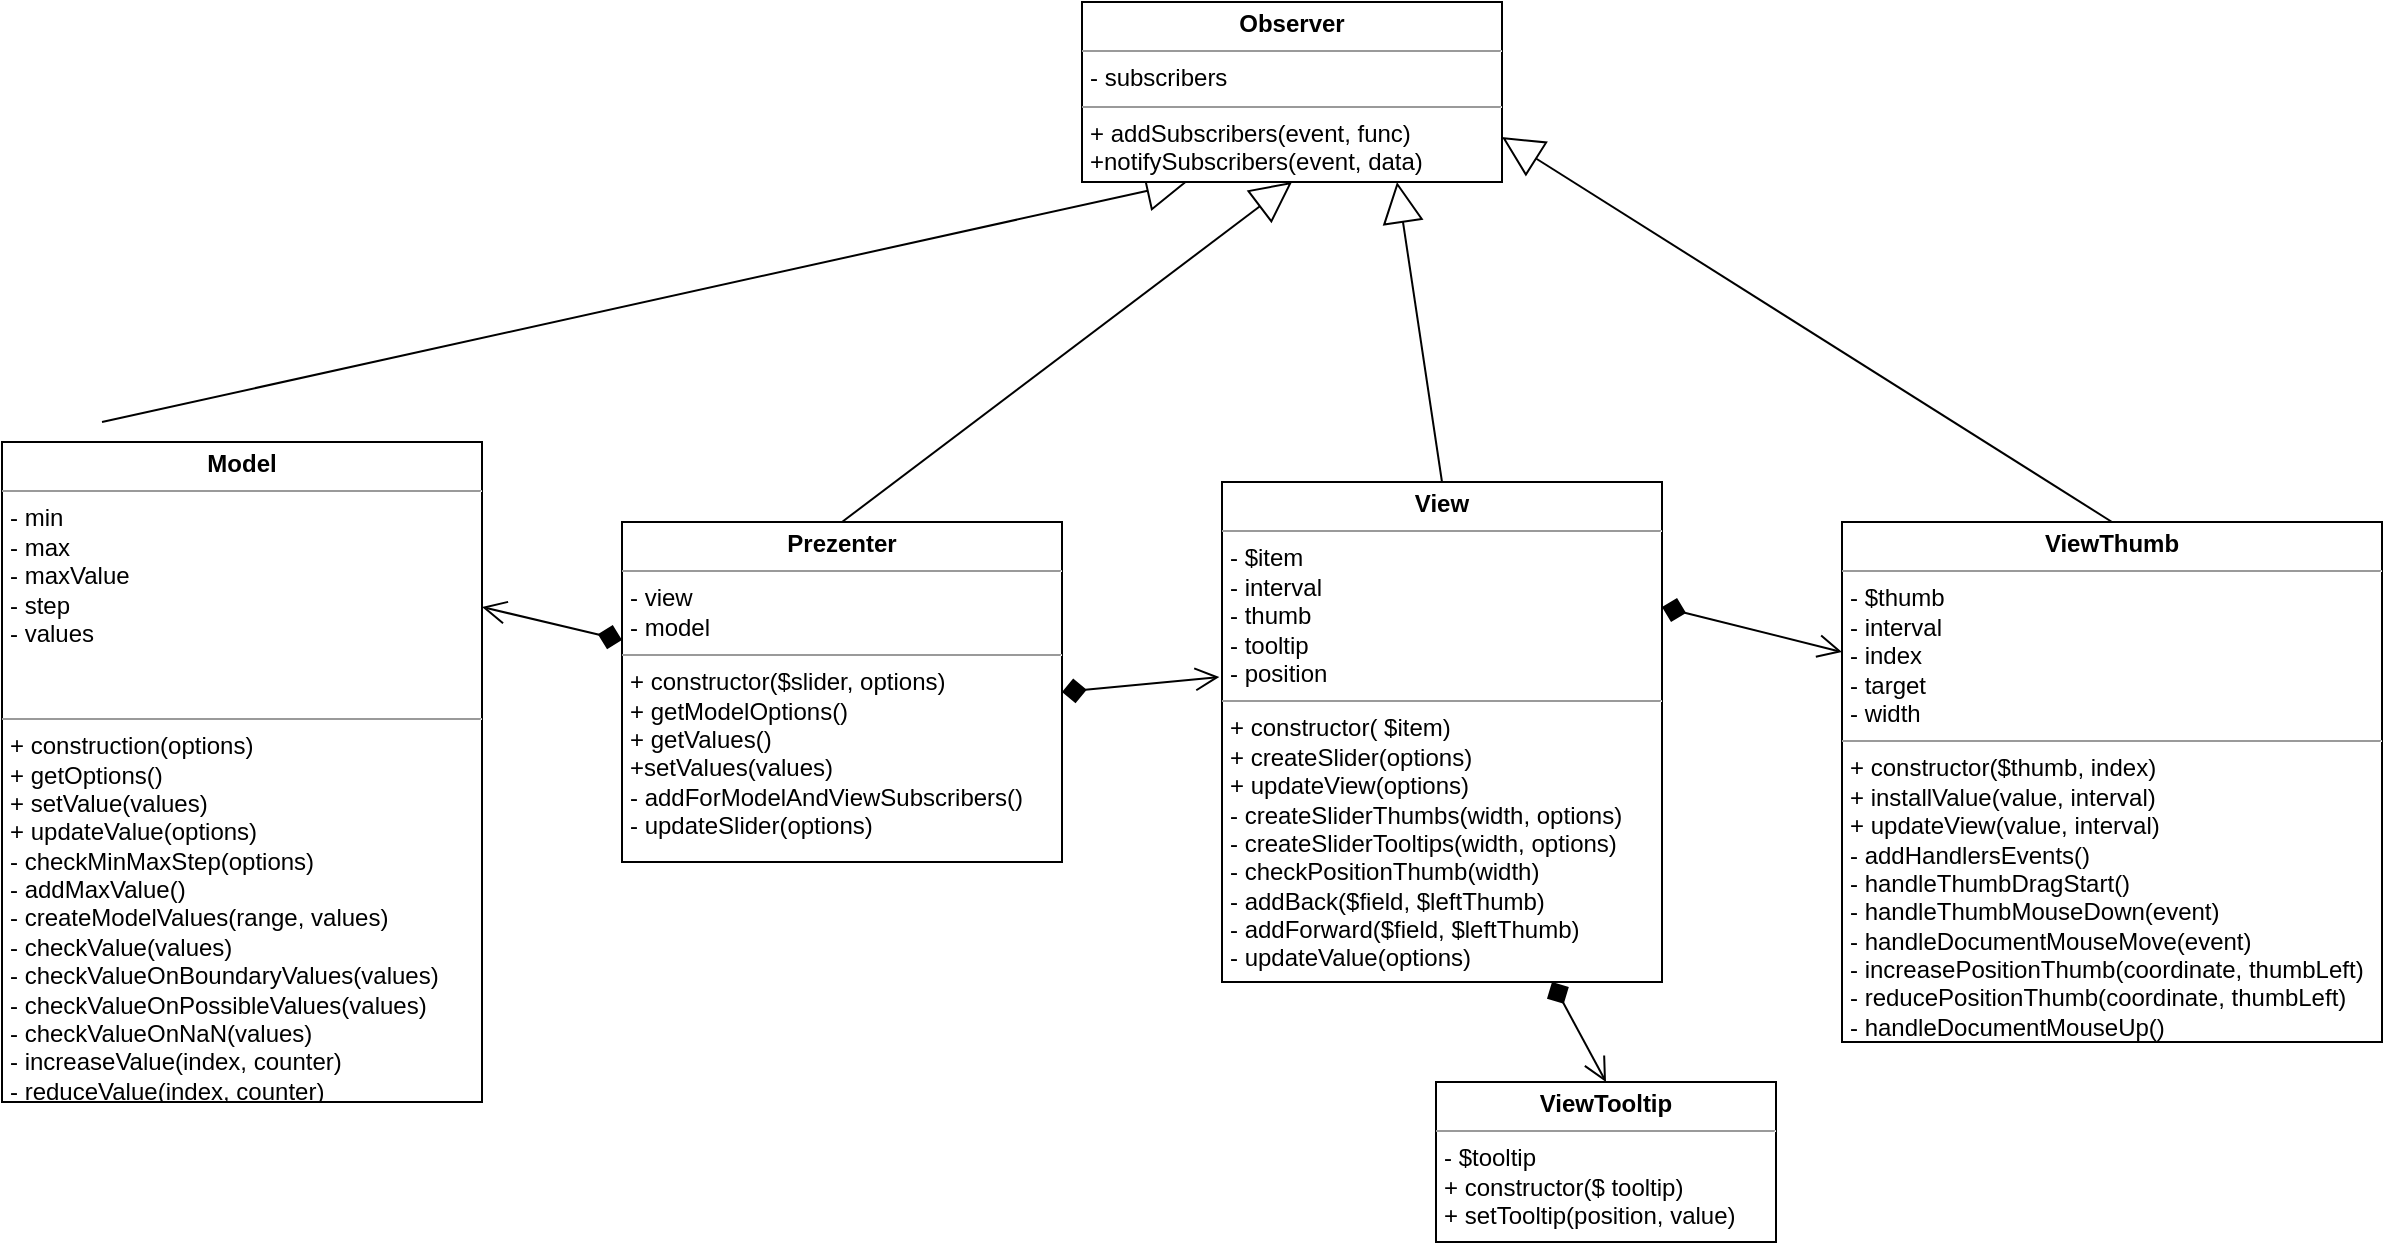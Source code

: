 <mxfile version="12.6.5" type="device"><diagram id="b0FALo2TkBtvMBZZqc2I" name="Page-1"><mxGraphModel dx="928" dy="599" grid="1" gridSize="10" guides="1" tooltips="1" connect="1" arrows="1" fold="1" page="1" pageScale="1" pageWidth="583" pageHeight="827" math="0" shadow="0"><root><mxCell id="0"/><mxCell id="1" parent="0"/><mxCell id="xUo614xl-tHmSQ-kUCxy-4" value="&lt;p style=&quot;margin: 0px ; margin-top: 4px ; text-align: center&quot;&gt;&lt;b&gt;Model&lt;/b&gt;&lt;/p&gt;&lt;hr size=&quot;1&quot;&gt;&lt;p style=&quot;margin: 0px ; margin-left: 4px&quot;&gt;- min&amp;nbsp;&lt;/p&gt;&lt;p style=&quot;margin: 0px ; margin-left: 4px&quot;&gt;- max&lt;/p&gt;&lt;p style=&quot;margin: 0px ; margin-left: 4px&quot;&gt;- maxValue&lt;br&gt;&lt;/p&gt;&lt;p style=&quot;margin: 0px ; margin-left: 4px&quot;&gt;- step&lt;/p&gt;&lt;p style=&quot;margin: 0px ; margin-left: 4px&quot;&gt;- values&lt;/p&gt;&lt;p style=&quot;margin: 0px ; margin-left: 4px&quot;&gt;&lt;br&gt;&lt;/p&gt;&lt;p style=&quot;margin: 0px ; margin-left: 4px&quot;&gt;&lt;br&gt;&lt;/p&gt;&lt;hr size=&quot;1&quot;&gt;&lt;p style=&quot;margin: 0px ; margin-left: 4px&quot;&gt;+ construction(options&lt;span&gt;)&lt;/span&gt;&lt;/p&gt;&lt;p style=&quot;margin: 0px ; margin-left: 4px&quot;&gt;+ getOptions()&lt;/p&gt;&lt;p style=&quot;margin: 0px ; margin-left: 4px&quot;&gt;+ setValue(values)&lt;/p&gt;&lt;p style=&quot;margin: 0px ; margin-left: 4px&quot;&gt;+ updateValue(options)&lt;/p&gt;&lt;p style=&quot;margin: 0px ; margin-left: 4px&quot;&gt;- checkMinMaxStep(options)&lt;/p&gt;&lt;p style=&quot;margin: 0px ; margin-left: 4px&quot;&gt;- addMaxValue()&lt;/p&gt;&lt;p style=&quot;margin: 0px ; margin-left: 4px&quot;&gt;- createModelValues(range, values)&lt;/p&gt;&lt;p style=&quot;margin: 0px ; margin-left: 4px&quot;&gt;- checkValue(values)&lt;/p&gt;&lt;p style=&quot;margin: 0px ; margin-left: 4px&quot;&gt;- checkValueOnBoundaryValues(values)&lt;/p&gt;&lt;p style=&quot;margin: 0px ; margin-left: 4px&quot;&gt;- checkValueOnPossibleValues(values)&lt;/p&gt;&lt;p style=&quot;margin: 0px ; margin-left: 4px&quot;&gt;- checkValueOnNaN(values)&lt;/p&gt;&lt;p style=&quot;margin: 0px ; margin-left: 4px&quot;&gt;- increaseValue(index, counter)&lt;/p&gt;&lt;p style=&quot;margin: 0px ; margin-left: 4px&quot;&gt;- reduceValue(index, counter)&amp;nbsp;&lt;/p&gt;&lt;p style=&quot;margin: 0px ; margin-left: 4px&quot;&gt;&lt;br&gt;&lt;/p&gt;" style="verticalAlign=top;align=left;overflow=fill;fontSize=12;fontFamily=Helvetica;html=1;" parent="1" vertex="1"><mxGeometry x="110" y="300" width="240" height="330" as="geometry"/></mxCell><mxCell id="xUo614xl-tHmSQ-kUCxy-28" style="rounded=0;orthogonalLoop=1;jettySize=auto;html=1;exitX=1;exitY=0.25;exitDx=0;exitDy=0;entryX=0;entryY=0.25;entryDx=0;entryDy=0;startArrow=diamond;startFill=1;startSize=10;endArrow=open;endFill=0;endSize=10;strokeColor=#000000;strokeWidth=1;" parent="1" source="xUo614xl-tHmSQ-kUCxy-20" target="xUo614xl-tHmSQ-kUCxy-26" edge="1"><mxGeometry relative="1" as="geometry"/></mxCell><mxCell id="xUo614xl-tHmSQ-kUCxy-33" style="edgeStyle=none;rounded=0;orthogonalLoop=1;jettySize=auto;html=1;exitX=0.75;exitY=1;exitDx=0;exitDy=0;entryX=0.5;entryY=0;entryDx=0;entryDy=0;startArrow=diamond;startFill=1;startSize=10;endArrow=open;endFill=0;endSize=10;strokeColor=#000000;strokeWidth=1;" parent="1" source="xUo614xl-tHmSQ-kUCxy-20" target="xUo614xl-tHmSQ-kUCxy-32" edge="1"><mxGeometry relative="1" as="geometry"/></mxCell><mxCell id="xUo614xl-tHmSQ-kUCxy-20" value="&lt;p style=&quot;margin: 0px ; margin-top: 4px ; text-align: center&quot;&gt;&lt;b&gt;View&lt;/b&gt;&lt;/p&gt;&lt;hr size=&quot;1&quot;&gt;&lt;p style=&quot;margin: 0px ; margin-left: 4px&quot;&gt;- $item&lt;/p&gt;&lt;p style=&quot;margin: 0px ; margin-left: 4px&quot;&gt;- interval&lt;/p&gt;&lt;p style=&quot;margin: 0px ; margin-left: 4px&quot;&gt;- thumb&lt;/p&gt;&lt;p style=&quot;margin: 0px ; margin-left: 4px&quot;&gt;- tooltip&lt;/p&gt;&lt;p style=&quot;margin: 0px ; margin-left: 4px&quot;&gt;- position&lt;/p&gt;&lt;hr size=&quot;1&quot;&gt;&lt;p style=&quot;margin: 0px ; margin-left: 4px&quot;&gt;+ constructor( $item)&lt;/p&gt;&lt;p style=&quot;margin: 0px ; margin-left: 4px&quot;&gt;+ createSlider(options)&lt;/p&gt;&lt;p style=&quot;margin: 0px ; margin-left: 4px&quot;&gt;+ updateView(options)&lt;/p&gt;&lt;p style=&quot;margin: 0px ; margin-left: 4px&quot;&gt;- createSliderThumbs(width, options)&lt;/p&gt;&lt;p style=&quot;margin: 0px ; margin-left: 4px&quot;&gt;- createSliderTooltips(width, options)&lt;/p&gt;&lt;p style=&quot;margin: 0px ; margin-left: 4px&quot;&gt;- checkPositionThumb(width)&lt;/p&gt;&lt;p style=&quot;margin: 0px ; margin-left: 4px&quot;&gt;- addBack($field, $leftThumb)&lt;/p&gt;&lt;p style=&quot;margin: 0px ; margin-left: 4px&quot;&gt;- addForward($field, $leftThumb)&lt;/p&gt;&lt;p style=&quot;margin: 0px ; margin-left: 4px&quot;&gt;- updateValue(options)&lt;/p&gt;&lt;p style=&quot;margin: 0px ; margin-left: 4px&quot;&gt;&lt;br&gt;&lt;/p&gt;&lt;p style=&quot;margin: 0px ; margin-left: 4px&quot;&gt;&lt;br&gt;&lt;/p&gt;&lt;p style=&quot;margin: 0px ; margin-left: 4px&quot;&gt;&lt;br&gt;&lt;/p&gt;" style="verticalAlign=top;align=left;overflow=fill;fontSize=12;fontFamily=Helvetica;html=1;" parent="1" vertex="1"><mxGeometry x="720" y="320" width="220" height="250" as="geometry"/></mxCell><mxCell id="xUo614xl-tHmSQ-kUCxy-26" value="&lt;p style=&quot;margin: 0px ; margin-top: 4px ; text-align: center&quot;&gt;&lt;b&gt;ViewThumb&lt;/b&gt;&lt;/p&gt;&lt;hr size=&quot;1&quot;&gt;&lt;p style=&quot;margin: 0px ; margin-left: 4px&quot;&gt;- $thumb&lt;/p&gt;&lt;p style=&quot;margin: 0px ; margin-left: 4px&quot;&gt;- interval&lt;/p&gt;&lt;p style=&quot;margin: 0px ; margin-left: 4px&quot;&gt;&lt;span&gt;- index&lt;/span&gt;&lt;/p&gt;&lt;p style=&quot;margin: 0px ; margin-left: 4px&quot;&gt;&lt;span&gt;- target&lt;/span&gt;&lt;/p&gt;&lt;p style=&quot;margin: 0px ; margin-left: 4px&quot;&gt;- width&lt;/p&gt;&lt;hr size=&quot;1&quot;&gt;&lt;p style=&quot;margin: 0px ; margin-left: 4px&quot;&gt;+ constructor($thumb, index&lt;span&gt;)&lt;/span&gt;&lt;/p&gt;&lt;p style=&quot;margin: 0px ; margin-left: 4px&quot;&gt;&lt;span&gt;+ installValue(&lt;/span&gt;&lt;span&gt;value,&amp;nbsp;&lt;/span&gt;&lt;span&gt;interval&lt;/span&gt;&lt;span&gt;)&lt;/span&gt;&lt;/p&gt;&lt;p style=&quot;margin: 0px ; margin-left: 4px&quot;&gt;&lt;span&gt;+ updateView(value, interval)&lt;/span&gt;&lt;/p&gt;&lt;p style=&quot;margin: 0px ; margin-left: 4px&quot;&gt;&lt;span&gt;- addHandlersEvents()&lt;/span&gt;&lt;/p&gt;&lt;p style=&quot;margin: 0px ; margin-left: 4px&quot;&gt;&lt;span&gt;- handleThumbDragStart()&lt;/span&gt;&lt;/p&gt;&lt;p style=&quot;margin: 0px ; margin-left: 4px&quot;&gt;&lt;span&gt;- handleThumbMouseDown(event)&lt;/span&gt;&lt;/p&gt;&lt;p style=&quot;margin: 0px ; margin-left: 4px&quot;&gt;&lt;span&gt;- handleDocumentMouseMove(event)&lt;/span&gt;&lt;/p&gt;&lt;p style=&quot;margin: 0px 0px 0px 4px&quot;&gt;- increasePositionThumb(&lt;span&gt;coordinate,&amp;nbsp;&lt;/span&gt;&lt;span&gt;thumbLeft&lt;/span&gt;&lt;span&gt;)&lt;/span&gt;&lt;/p&gt;&lt;p style=&quot;margin: 0px 0px 0px 4px&quot;&gt;- reducePositionThumb(&lt;span&gt;coordinate,&amp;nbsp;&lt;/span&gt;&lt;span&gt;thumbLeft)&lt;/span&gt;&lt;/p&gt;&lt;p style=&quot;margin: 0px 0px 0px 4px&quot;&gt;- handleDocumentMouseUp()&lt;/p&gt;&lt;p style=&quot;margin: 0px 0px 0px 4px&quot;&gt;&lt;br&gt;&lt;/p&gt;&lt;p style=&quot;margin: 0px 0px 0px 4px&quot;&gt;&lt;br&gt;&lt;/p&gt;&lt;p style=&quot;margin: 0px ; margin-left: 4px&quot;&gt;&lt;span&gt;&lt;br&gt;&lt;/span&gt;&lt;/p&gt;&lt;p style=&quot;margin: 0px ; margin-left: 4px&quot;&gt;&lt;span&gt;&lt;br&gt;&lt;/span&gt;&lt;/p&gt;&lt;p style=&quot;margin: 0px ; margin-left: 4px&quot;&gt;&lt;span&gt;&lt;br&gt;&lt;/span&gt;&lt;/p&gt;" style="verticalAlign=top;align=left;overflow=fill;fontSize=12;fontFamily=Helvetica;html=1;" parent="1" vertex="1"><mxGeometry x="1030" y="340" width="270" height="260" as="geometry"/></mxCell><mxCell id="xUo614xl-tHmSQ-kUCxy-32" value="&lt;p style=&quot;margin: 0px ; margin-top: 4px ; text-align: center&quot;&gt;&lt;b&gt;ViewTooltip&lt;/b&gt;&lt;/p&gt;&lt;hr size=&quot;1&quot;&gt;&lt;p style=&quot;margin: 0px ; margin-left: 4px&quot;&gt;- $tooltip&lt;/p&gt;&lt;p style=&quot;margin: 0px ; margin-left: 4px&quot;&gt;+ constructor($ tooltip)&lt;/p&gt;&lt;p style=&quot;margin: 0px ; margin-left: 4px&quot;&gt;+ setTooltip(position, value)&lt;/p&gt;" style="verticalAlign=top;align=left;overflow=fill;fontSize=12;fontFamily=Helvetica;html=1;" parent="1" vertex="1"><mxGeometry x="827" y="620" width="170" height="80" as="geometry"/></mxCell><mxCell id="xUo614xl-tHmSQ-kUCxy-39" style="rounded=0;orthogonalLoop=1;jettySize=auto;html=1;entryX=0.25;entryY=1;entryDx=0;entryDy=0;startArrow=none;startFill=0;endArrow=block;endFill=0;strokeColor=#000000;strokeWidth=1;endSize=18;" parent="1" target="mlaNFtIZjUUmR20E6tuK-22" edge="1"><mxGeometry relative="1" as="geometry"><mxPoint x="160" y="290" as="sourcePoint"/><mxPoint x="412.5" y="170" as="targetPoint"/></mxGeometry></mxCell><mxCell id="xUo614xl-tHmSQ-kUCxy-42" value="" style="edgeStyle=none;rounded=0;orthogonalLoop=1;jettySize=auto;html=1;startArrow=diamond;startFill=1;startSize=10;endArrow=open;endFill=0;endSize=10;strokeColor=#000000;strokeWidth=1;entryX=1;entryY=0.25;entryDx=0;entryDy=0;" parent="1" source="xUo614xl-tHmSQ-kUCxy-38" target="xUo614xl-tHmSQ-kUCxy-4" edge="1"><mxGeometry relative="1" as="geometry"><mxPoint x="580" y="495" as="targetPoint"/></mxGeometry></mxCell><mxCell id="xUo614xl-tHmSQ-kUCxy-46" style="edgeStyle=none;rounded=0;orthogonalLoop=1;jettySize=auto;html=1;exitX=1;exitY=0.5;exitDx=0;exitDy=0;entryX=-0.006;entryY=0.39;entryDx=0;entryDy=0;entryPerimeter=0;startArrow=diamond;startFill=1;startSize=10;endArrow=open;endFill=0;endSize=10;strokeColor=#000000;strokeWidth=1;" parent="1" source="xUo614xl-tHmSQ-kUCxy-38" target="xUo614xl-tHmSQ-kUCxy-20" edge="1"><mxGeometry relative="1" as="geometry"/></mxCell><mxCell id="xUo614xl-tHmSQ-kUCxy-38" value="&lt;p style=&quot;margin: 0px ; margin-top: 4px ; text-align: center&quot;&gt;&lt;b&gt;Prezenter&lt;/b&gt;&lt;/p&gt;&lt;hr size=&quot;1&quot;&gt;&lt;p style=&quot;margin: 0px ; margin-left: 4px&quot;&gt;&lt;span&gt;- view&lt;/span&gt;&lt;br&gt;&lt;/p&gt;&lt;p style=&quot;margin: 0px ; margin-left: 4px&quot;&gt;&lt;span&gt;- model&lt;/span&gt;&lt;/p&gt;&lt;hr size=&quot;1&quot;&gt;&lt;p style=&quot;margin: 0px ; margin-left: 4px&quot;&gt;+ constructor($slider, options)&lt;/p&gt;&lt;p style=&quot;margin: 0px ; margin-left: 4px&quot;&gt;+ getModelOptions()&lt;/p&gt;&lt;p style=&quot;margin: 0px ; margin-left: 4px&quot;&gt;+ getValues()&lt;/p&gt;&lt;p style=&quot;margin: 0px ; margin-left: 4px&quot;&gt;+setValues(values)&lt;/p&gt;&lt;p style=&quot;margin: 0px ; margin-left: 4px&quot;&gt;- addForModelAndViewSubscribers()&lt;/p&gt;&lt;p style=&quot;margin: 0px ; margin-left: 4px&quot;&gt;- updateSlider(options)&lt;/p&gt;&lt;p style=&quot;margin: 0px ; margin-left: 4px&quot;&gt;&lt;br&gt;&lt;/p&gt;" style="verticalAlign=top;align=left;overflow=fill;fontSize=12;fontFamily=Helvetica;html=1;" parent="1" vertex="1"><mxGeometry x="420" y="340" width="220" height="170" as="geometry"/></mxCell><mxCell id="mlaNFtIZjUUmR20E6tuK-22" value="&lt;p style=&quot;margin: 0px ; margin-top: 4px ; text-align: center&quot;&gt;&lt;span style=&quot;font-weight: 700&quot;&gt;Observer&lt;/span&gt;&lt;br&gt;&lt;/p&gt;&lt;hr size=&quot;1&quot;&gt;&lt;p style=&quot;margin: 0px ; margin-left: 4px&quot;&gt;- subscribers&lt;br&gt;&lt;/p&gt;&lt;hr size=&quot;1&quot;&gt;&lt;p style=&quot;margin: 0px ; margin-left: 4px&quot;&gt;+ addSubscribers(event, func)&lt;br style=&quot;padding: 0px ; margin: 0px&quot;&gt;+notifySubscribers(event, data)&lt;/p&gt;&lt;div style=&quot;padding: 0px ; margin: 0px&quot;&gt;&lt;br style=&quot;padding: 0px ; margin: 0px&quot;&gt;&lt;/div&gt;" style="verticalAlign=top;align=left;overflow=fill;fontSize=12;fontFamily=Helvetica;html=1;" vertex="1" parent="1"><mxGeometry x="650" y="80" width="210" height="90" as="geometry"/></mxCell><mxCell id="mlaNFtIZjUUmR20E6tuK-23" style="rounded=0;orthogonalLoop=1;jettySize=auto;html=1;exitX=0.5;exitY=0;exitDx=0;exitDy=0;entryX=0.5;entryY=1;entryDx=0;entryDy=0;startArrow=none;startFill=0;endArrow=block;endFill=0;strokeColor=#000000;strokeWidth=1;endSize=18;" edge="1" parent="1" source="xUo614xl-tHmSQ-kUCxy-38" target="mlaNFtIZjUUmR20E6tuK-22"><mxGeometry relative="1" as="geometry"><mxPoint x="500" y="350" as="sourcePoint"/><mxPoint x="575" y="170" as="targetPoint"/></mxGeometry></mxCell><mxCell id="mlaNFtIZjUUmR20E6tuK-24" style="rounded=0;orthogonalLoop=1;jettySize=auto;html=1;exitX=0.5;exitY=0;exitDx=0;exitDy=0;startArrow=none;startFill=0;endArrow=block;endFill=0;strokeColor=#000000;strokeWidth=1;endSize=18;entryX=0.75;entryY=1;entryDx=0;entryDy=0;" edge="1" parent="1" source="xUo614xl-tHmSQ-kUCxy-20" target="mlaNFtIZjUUmR20E6tuK-22"><mxGeometry relative="1" as="geometry"><mxPoint x="827" y="340" as="sourcePoint"/><mxPoint x="805" y="130" as="targetPoint"/></mxGeometry></mxCell><mxCell id="mlaNFtIZjUUmR20E6tuK-25" style="rounded=0;orthogonalLoop=1;jettySize=auto;html=1;startArrow=none;startFill=0;endArrow=block;endFill=0;strokeColor=#000000;strokeWidth=1;endSize=18;exitX=0.5;exitY=0;exitDx=0;exitDy=0;entryX=1;entryY=0.75;entryDx=0;entryDy=0;" edge="1" parent="1" source="xUo614xl-tHmSQ-kUCxy-26" target="mlaNFtIZjUUmR20E6tuK-22"><mxGeometry relative="1" as="geometry"><mxPoint x="1450" y="290" as="sourcePoint"/><mxPoint x="810" y="130" as="targetPoint"/></mxGeometry></mxCell></root></mxGraphModel></diagram></mxfile>